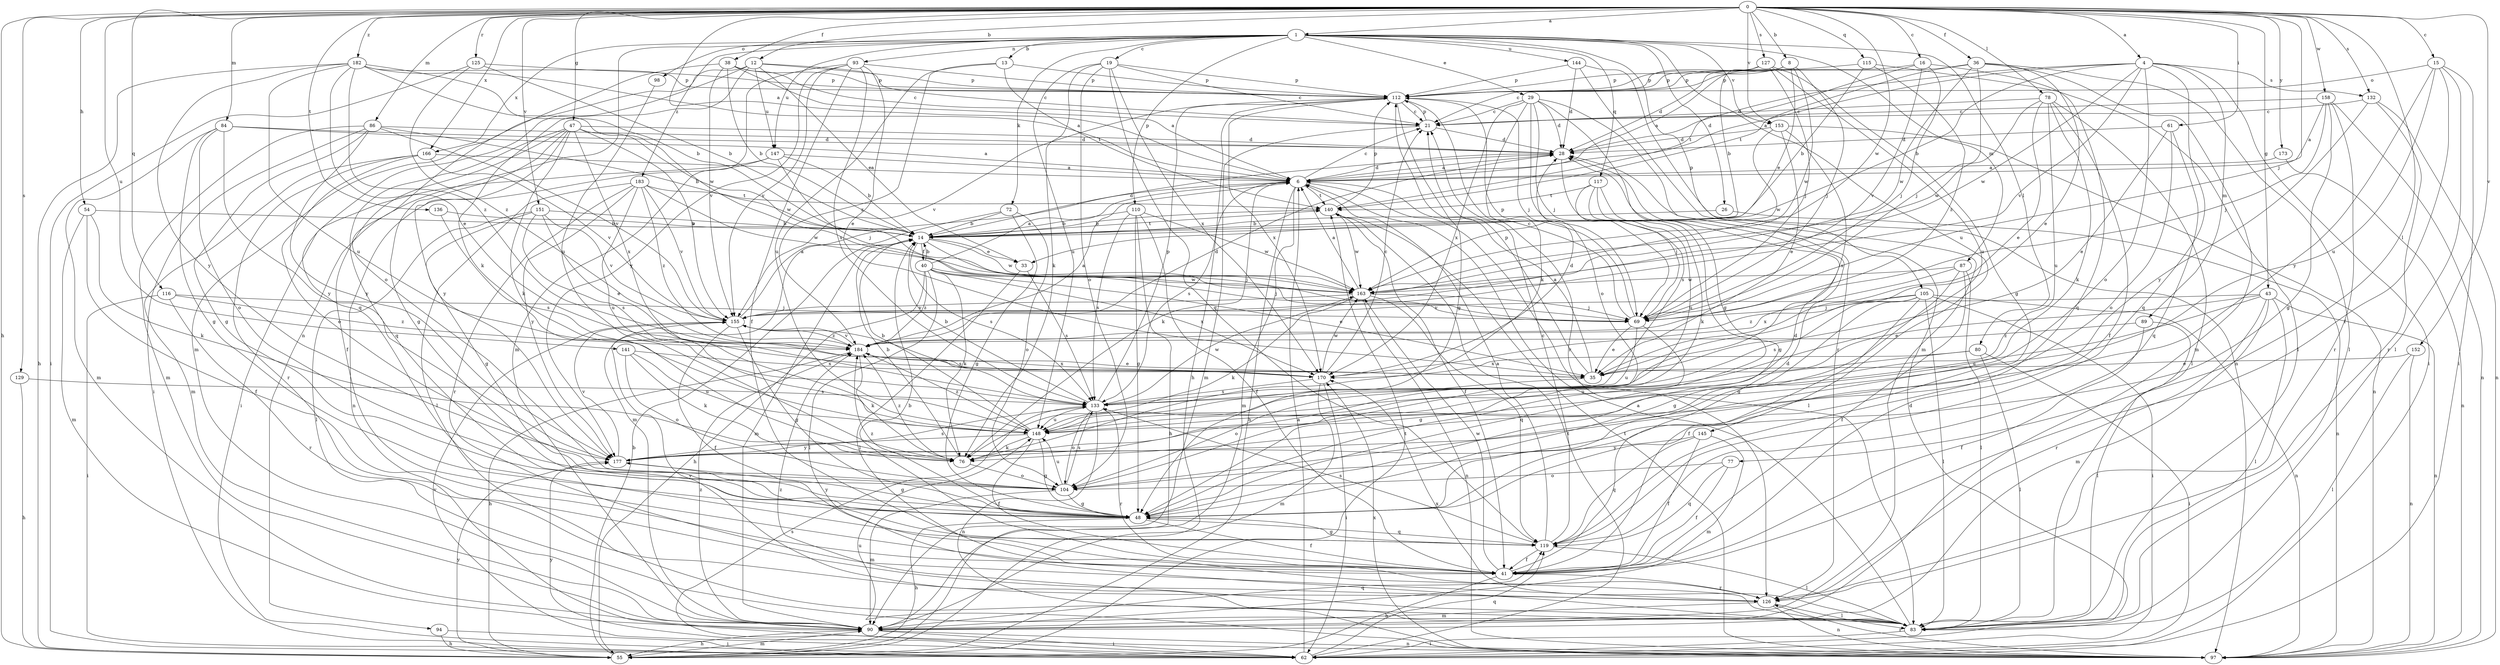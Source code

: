 strict digraph  {
0;
1;
4;
6;
8;
12;
13;
14;
15;
16;
19;
21;
26;
28;
29;
33;
35;
36;
38;
40;
41;
43;
47;
48;
54;
55;
61;
62;
69;
72;
76;
77;
78;
80;
83;
84;
86;
87;
89;
90;
93;
94;
97;
98;
104;
105;
110;
112;
115;
116;
117;
119;
125;
126;
127;
129;
132;
133;
136;
140;
141;
144;
145;
147;
148;
151;
152;
153;
155;
158;
163;
166;
170;
173;
177;
182;
183;
184;
0 -> 1  [label=a];
0 -> 4  [label=a];
0 -> 6  [label=a];
0 -> 8  [label=b];
0 -> 12  [label=b];
0 -> 15  [label=c];
0 -> 16  [label=c];
0 -> 36  [label=f];
0 -> 38  [label=f];
0 -> 43  [label=g];
0 -> 47  [label=g];
0 -> 54  [label=h];
0 -> 55  [label=h];
0 -> 61  [label=i];
0 -> 69  [label=j];
0 -> 77  [label=l];
0 -> 78  [label=l];
0 -> 84  [label=m];
0 -> 86  [label=m];
0 -> 115  [label=q];
0 -> 116  [label=q];
0 -> 125  [label=r];
0 -> 127  [label=s];
0 -> 129  [label=s];
0 -> 132  [label=s];
0 -> 136  [label=t];
0 -> 141  [label=u];
0 -> 151  [label=v];
0 -> 152  [label=v];
0 -> 153  [label=v];
0 -> 158  [label=w];
0 -> 163  [label=w];
0 -> 166  [label=x];
0 -> 173  [label=y];
0 -> 182  [label=z];
1 -> 13  [label=b];
1 -> 19  [label=c];
1 -> 26  [label=d];
1 -> 29  [label=e];
1 -> 72  [label=k];
1 -> 80  [label=l];
1 -> 87  [label=m];
1 -> 93  [label=n];
1 -> 94  [label=n];
1 -> 98  [label=o];
1 -> 105  [label=p];
1 -> 110  [label=p];
1 -> 117  [label=q];
1 -> 144  [label=u];
1 -> 145  [label=u];
1 -> 147  [label=u];
1 -> 153  [label=v];
1 -> 166  [label=x];
1 -> 183  [label=z];
4 -> 6  [label=a];
4 -> 14  [label=b];
4 -> 28  [label=d];
4 -> 62  [label=i];
4 -> 89  [label=m];
4 -> 104  [label=o];
4 -> 119  [label=q];
4 -> 132  [label=s];
4 -> 155  [label=v];
4 -> 163  [label=w];
6 -> 21  [label=c];
6 -> 28  [label=d];
6 -> 55  [label=h];
6 -> 76  [label=k];
6 -> 83  [label=l];
6 -> 90  [label=m];
6 -> 133  [label=s];
6 -> 140  [label=t];
8 -> 6  [label=a];
8 -> 28  [label=d];
8 -> 33  [label=e];
8 -> 69  [label=j];
8 -> 112  [label=p];
8 -> 163  [label=w];
12 -> 21  [label=c];
12 -> 33  [label=e];
12 -> 76  [label=k];
12 -> 90  [label=m];
12 -> 112  [label=p];
12 -> 119  [label=q];
12 -> 147  [label=u];
13 -> 112  [label=p];
13 -> 140  [label=t];
13 -> 148  [label=u];
13 -> 184  [label=z];
14 -> 28  [label=d];
14 -> 33  [label=e];
14 -> 40  [label=f];
14 -> 69  [label=j];
14 -> 90  [label=m];
14 -> 133  [label=s];
14 -> 140  [label=t];
14 -> 163  [label=w];
15 -> 41  [label=f];
15 -> 62  [label=i];
15 -> 83  [label=l];
15 -> 148  [label=u];
15 -> 177  [label=y];
15 -> 112  [label=o];
16 -> 69  [label=j];
16 -> 112  [label=p];
16 -> 119  [label=q];
16 -> 140  [label=t];
16 -> 155  [label=v];
19 -> 21  [label=c];
19 -> 76  [label=k];
19 -> 104  [label=o];
19 -> 112  [label=p];
19 -> 119  [label=q];
19 -> 148  [label=u];
19 -> 170  [label=x];
21 -> 28  [label=d];
21 -> 90  [label=m];
21 -> 112  [label=p];
26 -> 14  [label=b];
26 -> 97  [label=n];
28 -> 6  [label=a];
28 -> 133  [label=s];
29 -> 21  [label=c];
29 -> 28  [label=d];
29 -> 48  [label=g];
29 -> 69  [label=j];
29 -> 76  [label=k];
29 -> 104  [label=o];
29 -> 126  [label=r];
29 -> 170  [label=x];
33 -> 83  [label=l];
33 -> 133  [label=s];
35 -> 6  [label=a];
35 -> 104  [label=o];
35 -> 112  [label=p];
36 -> 35  [label=e];
36 -> 69  [label=j];
36 -> 83  [label=l];
36 -> 90  [label=m];
36 -> 112  [label=p];
36 -> 140  [label=t];
36 -> 163  [label=w];
38 -> 6  [label=a];
38 -> 14  [label=b];
38 -> 21  [label=c];
38 -> 104  [label=o];
38 -> 112  [label=p];
38 -> 155  [label=v];
40 -> 6  [label=a];
40 -> 14  [label=b];
40 -> 35  [label=e];
40 -> 55  [label=h];
40 -> 69  [label=j];
40 -> 76  [label=k];
40 -> 83  [label=l];
40 -> 163  [label=w];
40 -> 170  [label=x];
40 -> 184  [label=z];
41 -> 14  [label=b];
41 -> 28  [label=d];
41 -> 55  [label=h];
41 -> 126  [label=r];
41 -> 163  [label=w];
43 -> 35  [label=e];
43 -> 83  [label=l];
43 -> 90  [label=m];
43 -> 97  [label=n];
43 -> 126  [label=r];
43 -> 148  [label=u];
43 -> 155  [label=v];
47 -> 28  [label=d];
47 -> 41  [label=f];
47 -> 48  [label=g];
47 -> 76  [label=k];
47 -> 119  [label=q];
47 -> 155  [label=v];
47 -> 163  [label=w];
47 -> 170  [label=x];
47 -> 177  [label=y];
48 -> 28  [label=d];
48 -> 41  [label=f];
48 -> 55  [label=h];
48 -> 119  [label=q];
48 -> 177  [label=y];
48 -> 184  [label=z];
54 -> 14  [label=b];
54 -> 41  [label=f];
54 -> 76  [label=k];
54 -> 90  [label=m];
55 -> 14  [label=b];
55 -> 90  [label=m];
55 -> 140  [label=t];
55 -> 177  [label=y];
61 -> 28  [label=d];
61 -> 35  [label=e];
61 -> 104  [label=o];
61 -> 119  [label=q];
62 -> 6  [label=a];
62 -> 28  [label=d];
62 -> 119  [label=q];
62 -> 133  [label=s];
62 -> 140  [label=t];
62 -> 155  [label=v];
62 -> 177  [label=y];
69 -> 21  [label=c];
69 -> 35  [label=e];
69 -> 48  [label=g];
69 -> 112  [label=p];
69 -> 148  [label=u];
72 -> 14  [label=b];
72 -> 48  [label=g];
72 -> 90  [label=m];
72 -> 104  [label=o];
76 -> 14  [label=b];
76 -> 104  [label=o];
76 -> 184  [label=z];
77 -> 41  [label=f];
77 -> 104  [label=o];
77 -> 119  [label=q];
78 -> 21  [label=c];
78 -> 35  [label=e];
78 -> 41  [label=f];
78 -> 76  [label=k];
78 -> 83  [label=l];
78 -> 148  [label=u];
78 -> 163  [label=w];
80 -> 62  [label=i];
80 -> 83  [label=l];
80 -> 148  [label=u];
80 -> 170  [label=x];
83 -> 6  [label=a];
83 -> 62  [label=i];
83 -> 155  [label=v];
83 -> 170  [label=x];
83 -> 184  [label=z];
84 -> 6  [label=a];
84 -> 28  [label=d];
84 -> 48  [label=g];
84 -> 90  [label=m];
84 -> 104  [label=o];
84 -> 177  [label=y];
86 -> 14  [label=b];
86 -> 28  [label=d];
86 -> 48  [label=g];
86 -> 62  [label=i];
86 -> 90  [label=m];
86 -> 155  [label=v];
86 -> 177  [label=y];
87 -> 41  [label=f];
87 -> 48  [label=g];
87 -> 83  [label=l];
87 -> 163  [label=w];
87 -> 170  [label=x];
89 -> 41  [label=f];
89 -> 83  [label=l];
89 -> 184  [label=z];
90 -> 55  [label=h];
90 -> 62  [label=i];
90 -> 97  [label=n];
90 -> 119  [label=q];
90 -> 184  [label=z];
93 -> 35  [label=e];
93 -> 41  [label=f];
93 -> 90  [label=m];
93 -> 112  [label=p];
93 -> 133  [label=s];
93 -> 155  [label=v];
93 -> 177  [label=y];
94 -> 55  [label=h];
94 -> 62  [label=i];
97 -> 126  [label=r];
97 -> 140  [label=t];
97 -> 148  [label=u];
97 -> 170  [label=x];
98 -> 148  [label=u];
104 -> 48  [label=g];
104 -> 90  [label=m];
104 -> 133  [label=s];
104 -> 148  [label=u];
105 -> 41  [label=f];
105 -> 48  [label=g];
105 -> 62  [label=i];
105 -> 69  [label=j];
105 -> 83  [label=l];
105 -> 97  [label=n];
105 -> 133  [label=s];
105 -> 184  [label=z];
110 -> 14  [label=b];
110 -> 41  [label=f];
110 -> 48  [label=g];
110 -> 55  [label=h];
110 -> 133  [label=s];
110 -> 163  [label=w];
112 -> 21  [label=c];
112 -> 48  [label=g];
112 -> 55  [label=h];
112 -> 69  [label=j];
112 -> 126  [label=r];
112 -> 155  [label=v];
112 -> 170  [label=x];
115 -> 14  [label=b];
115 -> 83  [label=l];
115 -> 112  [label=p];
115 -> 184  [label=z];
116 -> 62  [label=i];
116 -> 69  [label=j];
116 -> 126  [label=r];
116 -> 184  [label=z];
117 -> 48  [label=g];
117 -> 69  [label=j];
117 -> 76  [label=k];
117 -> 140  [label=t];
117 -> 148  [label=u];
119 -> 6  [label=a];
119 -> 21  [label=c];
119 -> 41  [label=f];
119 -> 48  [label=g];
119 -> 83  [label=l];
119 -> 133  [label=s];
125 -> 14  [label=b];
125 -> 62  [label=i];
125 -> 112  [label=p];
125 -> 184  [label=z];
126 -> 83  [label=l];
126 -> 90  [label=m];
126 -> 97  [label=n];
127 -> 14  [label=b];
127 -> 21  [label=c];
127 -> 48  [label=g];
127 -> 69  [label=j];
127 -> 112  [label=p];
127 -> 148  [label=u];
129 -> 55  [label=h];
129 -> 133  [label=s];
132 -> 21  [label=c];
132 -> 97  [label=n];
132 -> 126  [label=r];
132 -> 177  [label=y];
133 -> 14  [label=b];
133 -> 97  [label=n];
133 -> 104  [label=o];
133 -> 112  [label=p];
133 -> 126  [label=r];
133 -> 148  [label=u];
133 -> 163  [label=w];
136 -> 14  [label=b];
136 -> 133  [label=s];
140 -> 14  [label=b];
140 -> 41  [label=f];
140 -> 112  [label=p];
140 -> 163  [label=w];
141 -> 76  [label=k];
141 -> 104  [label=o];
141 -> 148  [label=u];
141 -> 170  [label=x];
144 -> 28  [label=d];
144 -> 90  [label=m];
144 -> 97  [label=n];
144 -> 112  [label=p];
145 -> 41  [label=f];
145 -> 90  [label=m];
145 -> 119  [label=q];
145 -> 177  [label=y];
147 -> 6  [label=a];
147 -> 14  [label=b];
147 -> 62  [label=i];
147 -> 69  [label=j];
147 -> 97  [label=n];
148 -> 14  [label=b];
148 -> 41  [label=f];
148 -> 48  [label=g];
148 -> 76  [label=k];
148 -> 177  [label=y];
148 -> 184  [label=z];
151 -> 14  [label=b];
151 -> 35  [label=e];
151 -> 48  [label=g];
151 -> 83  [label=l];
151 -> 133  [label=s];
151 -> 155  [label=v];
152 -> 35  [label=e];
152 -> 83  [label=l];
152 -> 97  [label=n];
153 -> 28  [label=d];
153 -> 35  [label=e];
153 -> 97  [label=n];
153 -> 133  [label=s];
153 -> 163  [label=w];
155 -> 6  [label=a];
155 -> 41  [label=f];
155 -> 48  [label=g];
155 -> 133  [label=s];
155 -> 184  [label=z];
158 -> 6  [label=a];
158 -> 21  [label=c];
158 -> 48  [label=g];
158 -> 69  [label=j];
158 -> 97  [label=n];
158 -> 126  [label=r];
163 -> 6  [label=a];
163 -> 69  [label=j];
163 -> 76  [label=k];
163 -> 97  [label=n];
163 -> 119  [label=q];
163 -> 155  [label=v];
166 -> 6  [label=a];
166 -> 90  [label=m];
166 -> 104  [label=o];
166 -> 126  [label=r];
166 -> 155  [label=v];
170 -> 21  [label=c];
170 -> 28  [label=d];
170 -> 62  [label=i];
170 -> 90  [label=m];
170 -> 133  [label=s];
170 -> 163  [label=w];
173 -> 6  [label=a];
173 -> 97  [label=n];
177 -> 48  [label=g];
177 -> 133  [label=s];
177 -> 155  [label=v];
182 -> 6  [label=a];
182 -> 14  [label=b];
182 -> 35  [label=e];
182 -> 55  [label=h];
182 -> 112  [label=p];
182 -> 148  [label=u];
182 -> 163  [label=w];
182 -> 177  [label=y];
182 -> 184  [label=z];
183 -> 83  [label=l];
183 -> 126  [label=r];
183 -> 140  [label=t];
183 -> 148  [label=u];
183 -> 155  [label=v];
183 -> 163  [label=w];
183 -> 177  [label=y];
183 -> 184  [label=z];
184 -> 6  [label=a];
184 -> 28  [label=d];
184 -> 35  [label=e];
184 -> 55  [label=h];
184 -> 76  [label=k];
184 -> 155  [label=v];
184 -> 170  [label=x];
}
